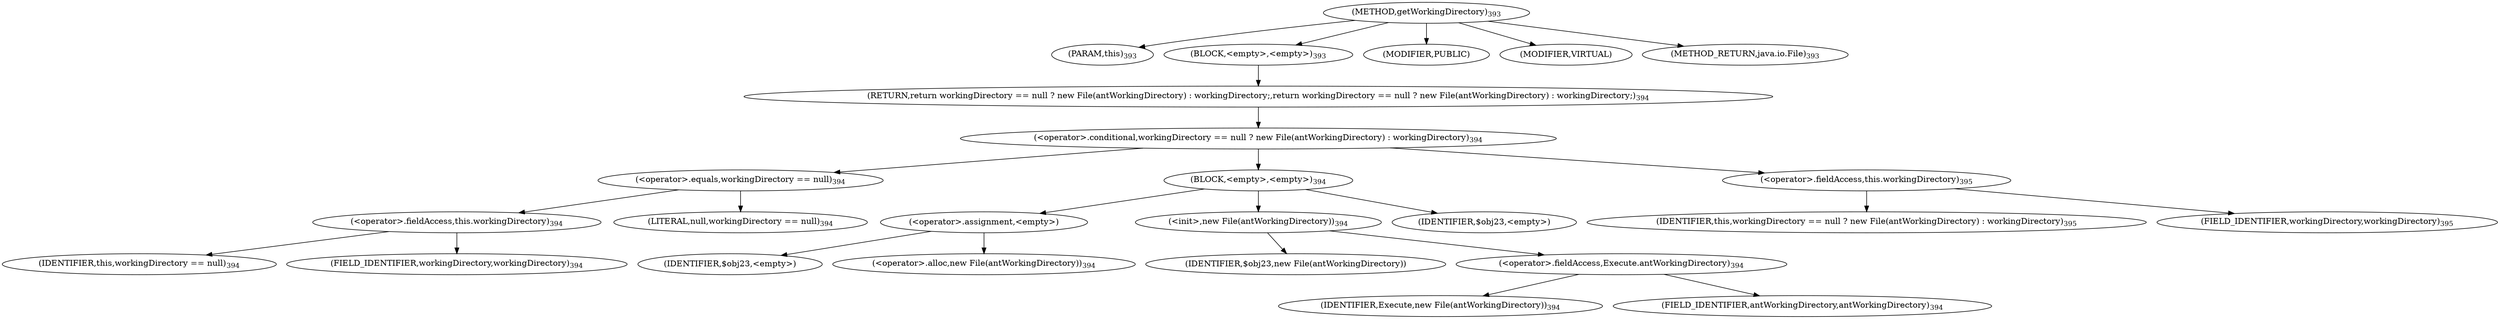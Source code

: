 digraph "getWorkingDirectory" {  
"838" [label = <(METHOD,getWorkingDirectory)<SUB>393</SUB>> ]
"839" [label = <(PARAM,this)<SUB>393</SUB>> ]
"840" [label = <(BLOCK,&lt;empty&gt;,&lt;empty&gt;)<SUB>393</SUB>> ]
"841" [label = <(RETURN,return workingDirectory == null ? new File(antWorkingDirectory) : workingDirectory;,return workingDirectory == null ? new File(antWorkingDirectory) : workingDirectory;)<SUB>394</SUB>> ]
"842" [label = <(&lt;operator&gt;.conditional,workingDirectory == null ? new File(antWorkingDirectory) : workingDirectory)<SUB>394</SUB>> ]
"843" [label = <(&lt;operator&gt;.equals,workingDirectory == null)<SUB>394</SUB>> ]
"844" [label = <(&lt;operator&gt;.fieldAccess,this.workingDirectory)<SUB>394</SUB>> ]
"845" [label = <(IDENTIFIER,this,workingDirectory == null)<SUB>394</SUB>> ]
"846" [label = <(FIELD_IDENTIFIER,workingDirectory,workingDirectory)<SUB>394</SUB>> ]
"847" [label = <(LITERAL,null,workingDirectory == null)<SUB>394</SUB>> ]
"848" [label = <(BLOCK,&lt;empty&gt;,&lt;empty&gt;)<SUB>394</SUB>> ]
"849" [label = <(&lt;operator&gt;.assignment,&lt;empty&gt;)> ]
"850" [label = <(IDENTIFIER,$obj23,&lt;empty&gt;)> ]
"851" [label = <(&lt;operator&gt;.alloc,new File(antWorkingDirectory))<SUB>394</SUB>> ]
"852" [label = <(&lt;init&gt;,new File(antWorkingDirectory))<SUB>394</SUB>> ]
"853" [label = <(IDENTIFIER,$obj23,new File(antWorkingDirectory))> ]
"854" [label = <(&lt;operator&gt;.fieldAccess,Execute.antWorkingDirectory)<SUB>394</SUB>> ]
"855" [label = <(IDENTIFIER,Execute,new File(antWorkingDirectory))<SUB>394</SUB>> ]
"856" [label = <(FIELD_IDENTIFIER,antWorkingDirectory,antWorkingDirectory)<SUB>394</SUB>> ]
"857" [label = <(IDENTIFIER,$obj23,&lt;empty&gt;)> ]
"858" [label = <(&lt;operator&gt;.fieldAccess,this.workingDirectory)<SUB>395</SUB>> ]
"859" [label = <(IDENTIFIER,this,workingDirectory == null ? new File(antWorkingDirectory) : workingDirectory)<SUB>395</SUB>> ]
"860" [label = <(FIELD_IDENTIFIER,workingDirectory,workingDirectory)<SUB>395</SUB>> ]
"861" [label = <(MODIFIER,PUBLIC)> ]
"862" [label = <(MODIFIER,VIRTUAL)> ]
"863" [label = <(METHOD_RETURN,java.io.File)<SUB>393</SUB>> ]
  "838" -> "839" 
  "838" -> "840" 
  "838" -> "861" 
  "838" -> "862" 
  "838" -> "863" 
  "840" -> "841" 
  "841" -> "842" 
  "842" -> "843" 
  "842" -> "848" 
  "842" -> "858" 
  "843" -> "844" 
  "843" -> "847" 
  "844" -> "845" 
  "844" -> "846" 
  "848" -> "849" 
  "848" -> "852" 
  "848" -> "857" 
  "849" -> "850" 
  "849" -> "851" 
  "852" -> "853" 
  "852" -> "854" 
  "854" -> "855" 
  "854" -> "856" 
  "858" -> "859" 
  "858" -> "860" 
}
